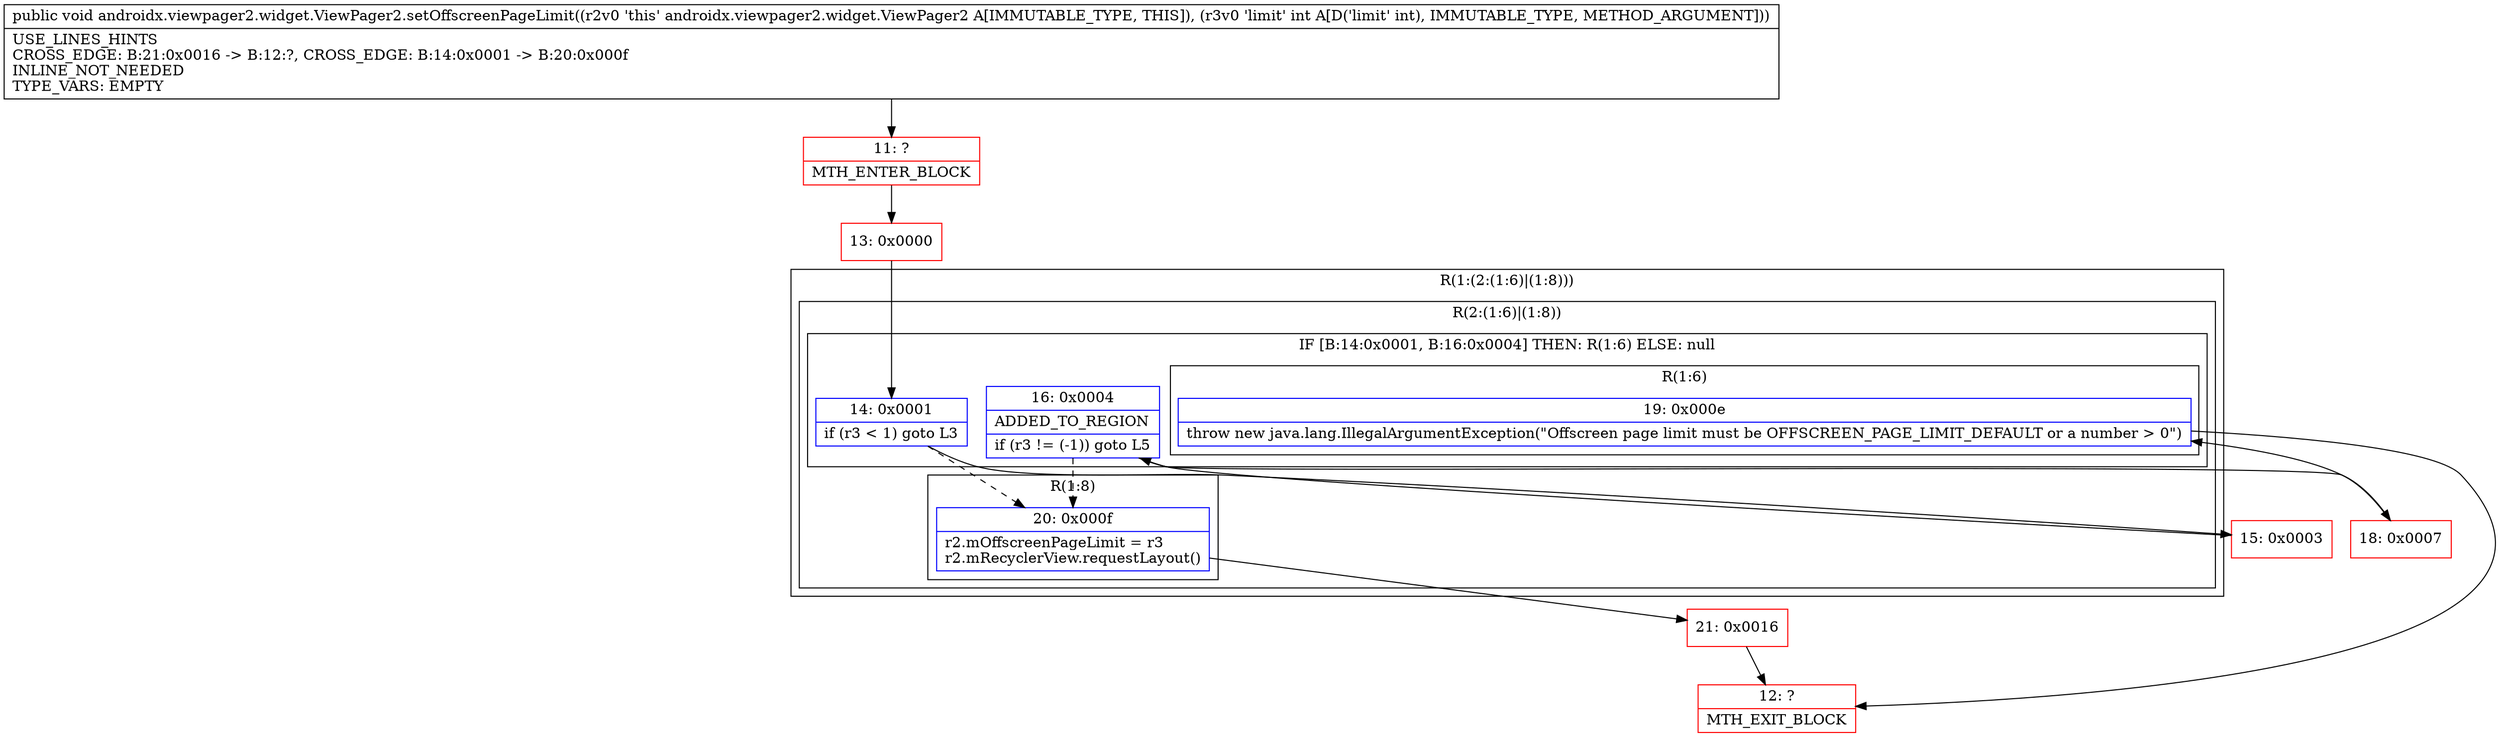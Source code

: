 digraph "CFG forandroidx.viewpager2.widget.ViewPager2.setOffscreenPageLimit(I)V" {
subgraph cluster_Region_2117573262 {
label = "R(1:(2:(1:6)|(1:8)))";
node [shape=record,color=blue];
subgraph cluster_Region_93184941 {
label = "R(2:(1:6)|(1:8))";
node [shape=record,color=blue];
subgraph cluster_IfRegion_890222530 {
label = "IF [B:14:0x0001, B:16:0x0004] THEN: R(1:6) ELSE: null";
node [shape=record,color=blue];
Node_14 [shape=record,label="{14\:\ 0x0001|if (r3 \< 1) goto L3\l}"];
Node_16 [shape=record,label="{16\:\ 0x0004|ADDED_TO_REGION\l|if (r3 != (\-1)) goto L5\l}"];
subgraph cluster_Region_267546933 {
label = "R(1:6)";
node [shape=record,color=blue];
Node_19 [shape=record,label="{19\:\ 0x000e|throw new java.lang.IllegalArgumentException(\"Offscreen page limit must be OFFSCREEN_PAGE_LIMIT_DEFAULT or a number \> 0\")\l}"];
}
}
subgraph cluster_Region_1305704879 {
label = "R(1:8)";
node [shape=record,color=blue];
Node_20 [shape=record,label="{20\:\ 0x000f|r2.mOffscreenPageLimit = r3\lr2.mRecyclerView.requestLayout()\l}"];
}
}
}
Node_11 [shape=record,color=red,label="{11\:\ ?|MTH_ENTER_BLOCK\l}"];
Node_13 [shape=record,color=red,label="{13\:\ 0x0000}"];
Node_15 [shape=record,color=red,label="{15\:\ 0x0003}"];
Node_18 [shape=record,color=red,label="{18\:\ 0x0007}"];
Node_12 [shape=record,color=red,label="{12\:\ ?|MTH_EXIT_BLOCK\l}"];
Node_21 [shape=record,color=red,label="{21\:\ 0x0016}"];
MethodNode[shape=record,label="{public void androidx.viewpager2.widget.ViewPager2.setOffscreenPageLimit((r2v0 'this' androidx.viewpager2.widget.ViewPager2 A[IMMUTABLE_TYPE, THIS]), (r3v0 'limit' int A[D('limit' int), IMMUTABLE_TYPE, METHOD_ARGUMENT]))  | USE_LINES_HINTS\lCROSS_EDGE: B:21:0x0016 \-\> B:12:?, CROSS_EDGE: B:14:0x0001 \-\> B:20:0x000f\lINLINE_NOT_NEEDED\lTYPE_VARS: EMPTY\l}"];
MethodNode -> Node_11;Node_14 -> Node_15;
Node_14 -> Node_20[style=dashed];
Node_16 -> Node_18;
Node_16 -> Node_20[style=dashed];
Node_19 -> Node_12;
Node_20 -> Node_21;
Node_11 -> Node_13;
Node_13 -> Node_14;
Node_15 -> Node_16;
Node_18 -> Node_19;
Node_21 -> Node_12;
}

